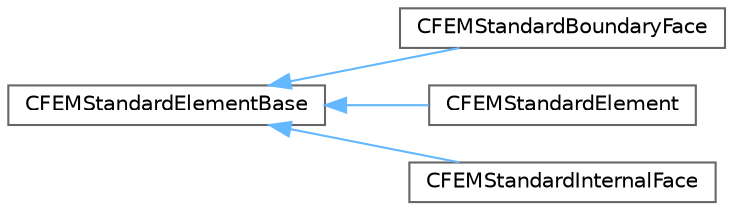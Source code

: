 digraph "Graphical Class Hierarchy"
{
 // LATEX_PDF_SIZE
  bgcolor="transparent";
  edge [fontname=Helvetica,fontsize=10,labelfontname=Helvetica,labelfontsize=10];
  node [fontname=Helvetica,fontsize=10,shape=box,height=0.2,width=0.4];
  rankdir="LR";
  Node0 [id="Node000000",label="CFEMStandardElementBase",height=0.2,width=0.4,color="grey40", fillcolor="white", style="filled",URL="$classCFEMStandardElementBase.html",tooltip="Base class for a FEM standard element."];
  Node0 -> Node1 [id="edge51_Node000000_Node000001",dir="back",color="steelblue1",style="solid",tooltip=" "];
  Node1 [id="Node000001",label="CFEMStandardBoundaryFace",height=0.2,width=0.4,color="grey40", fillcolor="white", style="filled",URL="$classCFEMStandardBoundaryFace.html",tooltip="Class to define a FEM standard boundary face."];
  Node0 -> Node2 [id="edge52_Node000000_Node000002",dir="back",color="steelblue1",style="solid",tooltip=" "];
  Node2 [id="Node000002",label="CFEMStandardElement",height=0.2,width=0.4,color="grey40", fillcolor="white", style="filled",URL="$classCFEMStandardElement.html",tooltip="Class to define a FEM standard element."];
  Node0 -> Node3 [id="edge53_Node000000_Node000003",dir="back",color="steelblue1",style="solid",tooltip=" "];
  Node3 [id="Node000003",label="CFEMStandardInternalFace",height=0.2,width=0.4,color="grey40", fillcolor="white", style="filled",URL="$classCFEMStandardInternalFace.html",tooltip="Class to define a FEM standard internal face."];
}
